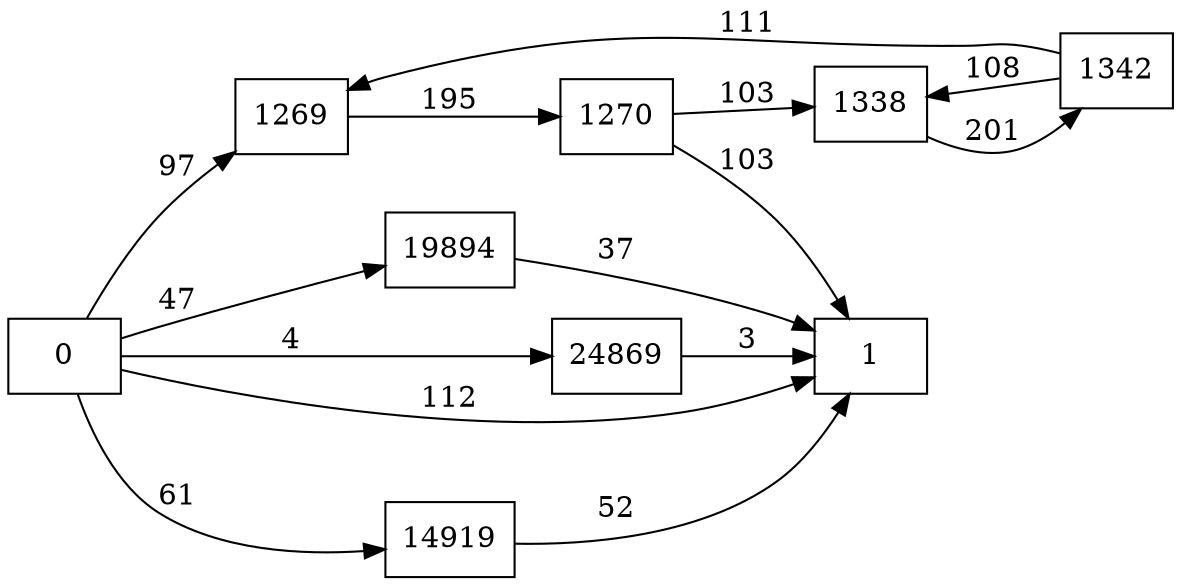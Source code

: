 digraph {
	graph [rankdir=LR]
	node [shape=rectangle]
	1269 -> 1270 [label=195]
	1270 -> 1338 [label=103]
	1270 -> 1 [label=103]
	1338 -> 1342 [label=201]
	1342 -> 1338 [label=108]
	1342 -> 1269 [label=111]
	14919 -> 1 [label=52]
	19894 -> 1 [label=37]
	24869 -> 1 [label=3]
	0 -> 1269 [label=97]
	0 -> 1 [label=112]
	0 -> 14919 [label=61]
	0 -> 19894 [label=47]
	0 -> 24869 [label=4]
}
